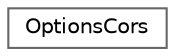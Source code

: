 digraph "Graphical Class Hierarchy"
{
 // LATEX_PDF_SIZE
  bgcolor="transparent";
  edge [fontname=Helvetica,fontsize=10,labelfontname=Helvetica,labelfontsize=10];
  node [fontname=Helvetica,fontsize=10,shape=box,height=0.2,width=0.4];
  rankdir="LR";
  Node0 [id="Node000000",label="OptionsCors",height=0.2,width=0.4,color="grey40", fillcolor="white", style="filled",URL="$class_app_1_1_http_1_1_middleware_1_1_cors_1_1_options_cors.html",tooltip=" "];
}
